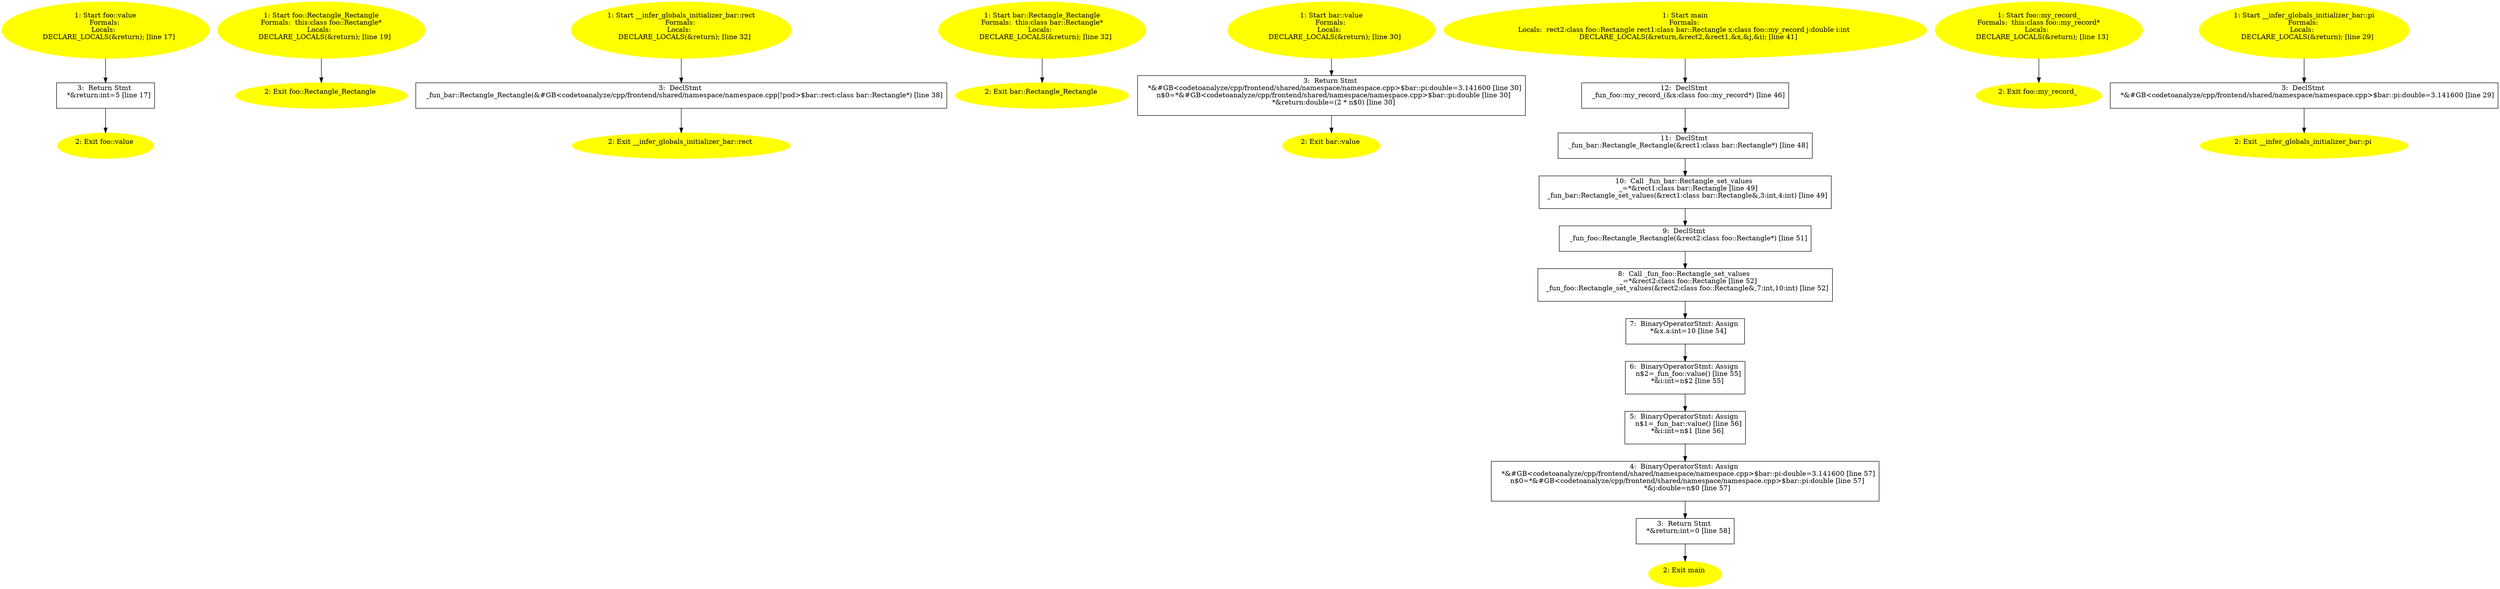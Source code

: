 /* @generated */
digraph iCFG {
"foo::value{d41d8cd98f00b204e9800998ecf8427e_ZN3foo5valueEv}.6d07c54e1c694c7bac06d7108b44ebc9_3" [label="3:  Return Stmt \n   *&return:int=5 [line 17]\n " shape="box"]
	

	 "foo::value{d41d8cd98f00b204e9800998ecf8427e_ZN3foo5valueEv}.6d07c54e1c694c7bac06d7108b44ebc9_3" -> "foo::value{d41d8cd98f00b204e9800998ecf8427e_ZN3foo5valueEv}.6d07c54e1c694c7bac06d7108b44ebc9_2" ;
"foo::value{d41d8cd98f00b204e9800998ecf8427e_ZN3foo5valueEv}.6d07c54e1c694c7bac06d7108b44ebc9_2" [label="2: Exit foo::value \n  " color=yellow style=filled]
	

"foo::value{d41d8cd98f00b204e9800998ecf8427e_ZN3foo5valueEv}.6d07c54e1c694c7bac06d7108b44ebc9_1" [label="1: Start foo::value\nFormals: \nLocals:  \n   DECLARE_LOCALS(&return); [line 17]\n " color=yellow style=filled]
	

	 "foo::value{d41d8cd98f00b204e9800998ecf8427e_ZN3foo5valueEv}.6d07c54e1c694c7bac06d7108b44ebc9_1" -> "foo::value{d41d8cd98f00b204e9800998ecf8427e_ZN3foo5valueEv}.6d07c54e1c694c7bac06d7108b44ebc9_3" ;
"foo::Rectangle_Rectangle{_ZN3foo9RectangleC1Ev}.994e34698d49402781f481c8d7fa0e03_2" [label="2: Exit foo::Rectangle_Rectangle \n  " color=yellow style=filled]
	

"foo::Rectangle_Rectangle{_ZN3foo9RectangleC1Ev}.994e34698d49402781f481c8d7fa0e03_1" [label="1: Start foo::Rectangle_Rectangle\nFormals:  this:class foo::Rectangle*\nLocals:  \n   DECLARE_LOCALS(&return); [line 19]\n " color=yellow style=filled]
	

	 "foo::Rectangle_Rectangle{_ZN3foo9RectangleC1Ev}.994e34698d49402781f481c8d7fa0e03_1" -> "foo::Rectangle_Rectangle{_ZN3foo9RectangleC1Ev}.994e34698d49402781f481c8d7fa0e03_2" ;
"__infer_globals_initializer_bar::rect.e5e9061ca63212fdc2fd329df6c073de_3" [label="3:  DeclStmt \n   _fun_bar::Rectangle_Rectangle(&#GB<codetoanalyze/cpp/frontend/shared/namespace/namespace.cpp|!pod>$bar::rect:class bar::Rectangle*) [line 38]\n " shape="box"]
	

	 "__infer_globals_initializer_bar::rect.e5e9061ca63212fdc2fd329df6c073de_3" -> "__infer_globals_initializer_bar::rect.e5e9061ca63212fdc2fd329df6c073de_2" ;
"__infer_globals_initializer_bar::rect.e5e9061ca63212fdc2fd329df6c073de_2" [label="2: Exit __infer_globals_initializer_bar::rect \n  " color=yellow style=filled]
	

"__infer_globals_initializer_bar::rect.e5e9061ca63212fdc2fd329df6c073de_1" [label="1: Start __infer_globals_initializer_bar::rect\nFormals: \nLocals:  \n   DECLARE_LOCALS(&return); [line 32]\n " color=yellow style=filled]
	

	 "__infer_globals_initializer_bar::rect.e5e9061ca63212fdc2fd329df6c073de_1" -> "__infer_globals_initializer_bar::rect.e5e9061ca63212fdc2fd329df6c073de_3" ;
"bar::Rectangle_Rectangle{_ZN3bar9RectangleC1Ev}.7f1dc038d9ffa5ed845a1ab3cd540788_2" [label="2: Exit bar::Rectangle_Rectangle \n  " color=yellow style=filled]
	

"bar::Rectangle_Rectangle{_ZN3bar9RectangleC1Ev}.7f1dc038d9ffa5ed845a1ab3cd540788_1" [label="1: Start bar::Rectangle_Rectangle\nFormals:  this:class bar::Rectangle*\nLocals:  \n   DECLARE_LOCALS(&return); [line 32]\n " color=yellow style=filled]
	

	 "bar::Rectangle_Rectangle{_ZN3bar9RectangleC1Ev}.7f1dc038d9ffa5ed845a1ab3cd540788_1" -> "bar::Rectangle_Rectangle{_ZN3bar9RectangleC1Ev}.7f1dc038d9ffa5ed845a1ab3cd540788_2" ;
"bar::value{d41d8cd98f00b204e9800998ecf8427e_ZN3bar5valueEv}.d361dfc00f7d8608972ca0351bcfbf6c_3" [label="3:  Return Stmt \n   *&#GB<codetoanalyze/cpp/frontend/shared/namespace/namespace.cpp>$bar::pi:double=3.141600 [line 30]\n  n$0=*&#GB<codetoanalyze/cpp/frontend/shared/namespace/namespace.cpp>$bar::pi:double [line 30]\n  *&return:double=(2 * n$0) [line 30]\n " shape="box"]
	

	 "bar::value{d41d8cd98f00b204e9800998ecf8427e_ZN3bar5valueEv}.d361dfc00f7d8608972ca0351bcfbf6c_3" -> "bar::value{d41d8cd98f00b204e9800998ecf8427e_ZN3bar5valueEv}.d361dfc00f7d8608972ca0351bcfbf6c_2" ;
"bar::value{d41d8cd98f00b204e9800998ecf8427e_ZN3bar5valueEv}.d361dfc00f7d8608972ca0351bcfbf6c_2" [label="2: Exit bar::value \n  " color=yellow style=filled]
	

"bar::value{d41d8cd98f00b204e9800998ecf8427e_ZN3bar5valueEv}.d361dfc00f7d8608972ca0351bcfbf6c_1" [label="1: Start bar::value\nFormals: \nLocals:  \n   DECLARE_LOCALS(&return); [line 30]\n " color=yellow style=filled]
	

	 "bar::value{d41d8cd98f00b204e9800998ecf8427e_ZN3bar5valueEv}.d361dfc00f7d8608972ca0351bcfbf6c_1" -> "bar::value{d41d8cd98f00b204e9800998ecf8427e_ZN3bar5valueEv}.d361dfc00f7d8608972ca0351bcfbf6c_3" ;
"main.fad58de7366495db4650cfefac2fcd61_12" [label="12:  DeclStmt \n   _fun_foo::my_record_(&x:class foo::my_record*) [line 46]\n " shape="box"]
	

	 "main.fad58de7366495db4650cfefac2fcd61_12" -> "main.fad58de7366495db4650cfefac2fcd61_11" ;
"main.fad58de7366495db4650cfefac2fcd61_11" [label="11:  DeclStmt \n   _fun_bar::Rectangle_Rectangle(&rect1:class bar::Rectangle*) [line 48]\n " shape="box"]
	

	 "main.fad58de7366495db4650cfefac2fcd61_11" -> "main.fad58de7366495db4650cfefac2fcd61_10" ;
"main.fad58de7366495db4650cfefac2fcd61_10" [label="10:  Call _fun_bar::Rectangle_set_values \n   _=*&rect1:class bar::Rectangle [line 49]\n  _fun_bar::Rectangle_set_values(&rect1:class bar::Rectangle&,3:int,4:int) [line 49]\n " shape="box"]
	

	 "main.fad58de7366495db4650cfefac2fcd61_10" -> "main.fad58de7366495db4650cfefac2fcd61_9" ;
"main.fad58de7366495db4650cfefac2fcd61_9" [label="9:  DeclStmt \n   _fun_foo::Rectangle_Rectangle(&rect2:class foo::Rectangle*) [line 51]\n " shape="box"]
	

	 "main.fad58de7366495db4650cfefac2fcd61_9" -> "main.fad58de7366495db4650cfefac2fcd61_8" ;
"main.fad58de7366495db4650cfefac2fcd61_8" [label="8:  Call _fun_foo::Rectangle_set_values \n   _=*&rect2:class foo::Rectangle [line 52]\n  _fun_foo::Rectangle_set_values(&rect2:class foo::Rectangle&,7:int,10:int) [line 52]\n " shape="box"]
	

	 "main.fad58de7366495db4650cfefac2fcd61_8" -> "main.fad58de7366495db4650cfefac2fcd61_7" ;
"main.fad58de7366495db4650cfefac2fcd61_7" [label="7:  BinaryOperatorStmt: Assign \n   *&x.a:int=10 [line 54]\n " shape="box"]
	

	 "main.fad58de7366495db4650cfefac2fcd61_7" -> "main.fad58de7366495db4650cfefac2fcd61_6" ;
"main.fad58de7366495db4650cfefac2fcd61_6" [label="6:  BinaryOperatorStmt: Assign \n   n$2=_fun_foo::value() [line 55]\n  *&i:int=n$2 [line 55]\n " shape="box"]
	

	 "main.fad58de7366495db4650cfefac2fcd61_6" -> "main.fad58de7366495db4650cfefac2fcd61_5" ;
"main.fad58de7366495db4650cfefac2fcd61_5" [label="5:  BinaryOperatorStmt: Assign \n   n$1=_fun_bar::value() [line 56]\n  *&i:int=n$1 [line 56]\n " shape="box"]
	

	 "main.fad58de7366495db4650cfefac2fcd61_5" -> "main.fad58de7366495db4650cfefac2fcd61_4" ;
"main.fad58de7366495db4650cfefac2fcd61_4" [label="4:  BinaryOperatorStmt: Assign \n   *&#GB<codetoanalyze/cpp/frontend/shared/namespace/namespace.cpp>$bar::pi:double=3.141600 [line 57]\n  n$0=*&#GB<codetoanalyze/cpp/frontend/shared/namespace/namespace.cpp>$bar::pi:double [line 57]\n  *&j:double=n$0 [line 57]\n " shape="box"]
	

	 "main.fad58de7366495db4650cfefac2fcd61_4" -> "main.fad58de7366495db4650cfefac2fcd61_3" ;
"main.fad58de7366495db4650cfefac2fcd61_3" [label="3:  Return Stmt \n   *&return:int=0 [line 58]\n " shape="box"]
	

	 "main.fad58de7366495db4650cfefac2fcd61_3" -> "main.fad58de7366495db4650cfefac2fcd61_2" ;
"main.fad58de7366495db4650cfefac2fcd61_2" [label="2: Exit main \n  " color=yellow style=filled]
	

"main.fad58de7366495db4650cfefac2fcd61_1" [label="1: Start main\nFormals: \nLocals:  rect2:class foo::Rectangle rect1:class bar::Rectangle x:class foo::my_record j:double i:int \n   DECLARE_LOCALS(&return,&rect2,&rect1,&x,&j,&i); [line 41]\n " color=yellow style=filled]
	

	 "main.fad58de7366495db4650cfefac2fcd61_1" -> "main.fad58de7366495db4650cfefac2fcd61_12" ;
"foo::my_record_{_ZN3foo9my_recordC1Ev}.1ae7127ddda2158b1422280789f801f9_2" [label="2: Exit foo::my_record_ \n  " color=yellow style=filled]
	

"foo::my_record_{_ZN3foo9my_recordC1Ev}.1ae7127ddda2158b1422280789f801f9_1" [label="1: Start foo::my_record_\nFormals:  this:class foo::my_record*\nLocals:  \n   DECLARE_LOCALS(&return); [line 13]\n " color=yellow style=filled]
	

	 "foo::my_record_{_ZN3foo9my_recordC1Ev}.1ae7127ddda2158b1422280789f801f9_1" -> "foo::my_record_{_ZN3foo9my_recordC1Ev}.1ae7127ddda2158b1422280789f801f9_2" ;
"__infer_globals_initializer_bar::pi.5a80e79e67d691b53e3a84f8d997acd8_3" [label="3:  DeclStmt \n   *&#GB<codetoanalyze/cpp/frontend/shared/namespace/namespace.cpp>$bar::pi:double=3.141600 [line 29]\n " shape="box"]
	

	 "__infer_globals_initializer_bar::pi.5a80e79e67d691b53e3a84f8d997acd8_3" -> "__infer_globals_initializer_bar::pi.5a80e79e67d691b53e3a84f8d997acd8_2" ;
"__infer_globals_initializer_bar::pi.5a80e79e67d691b53e3a84f8d997acd8_2" [label="2: Exit __infer_globals_initializer_bar::pi \n  " color=yellow style=filled]
	

"__infer_globals_initializer_bar::pi.5a80e79e67d691b53e3a84f8d997acd8_1" [label="1: Start __infer_globals_initializer_bar::pi\nFormals: \nLocals:  \n   DECLARE_LOCALS(&return); [line 29]\n " color=yellow style=filled]
	

	 "__infer_globals_initializer_bar::pi.5a80e79e67d691b53e3a84f8d997acd8_1" -> "__infer_globals_initializer_bar::pi.5a80e79e67d691b53e3a84f8d997acd8_3" ;
}
